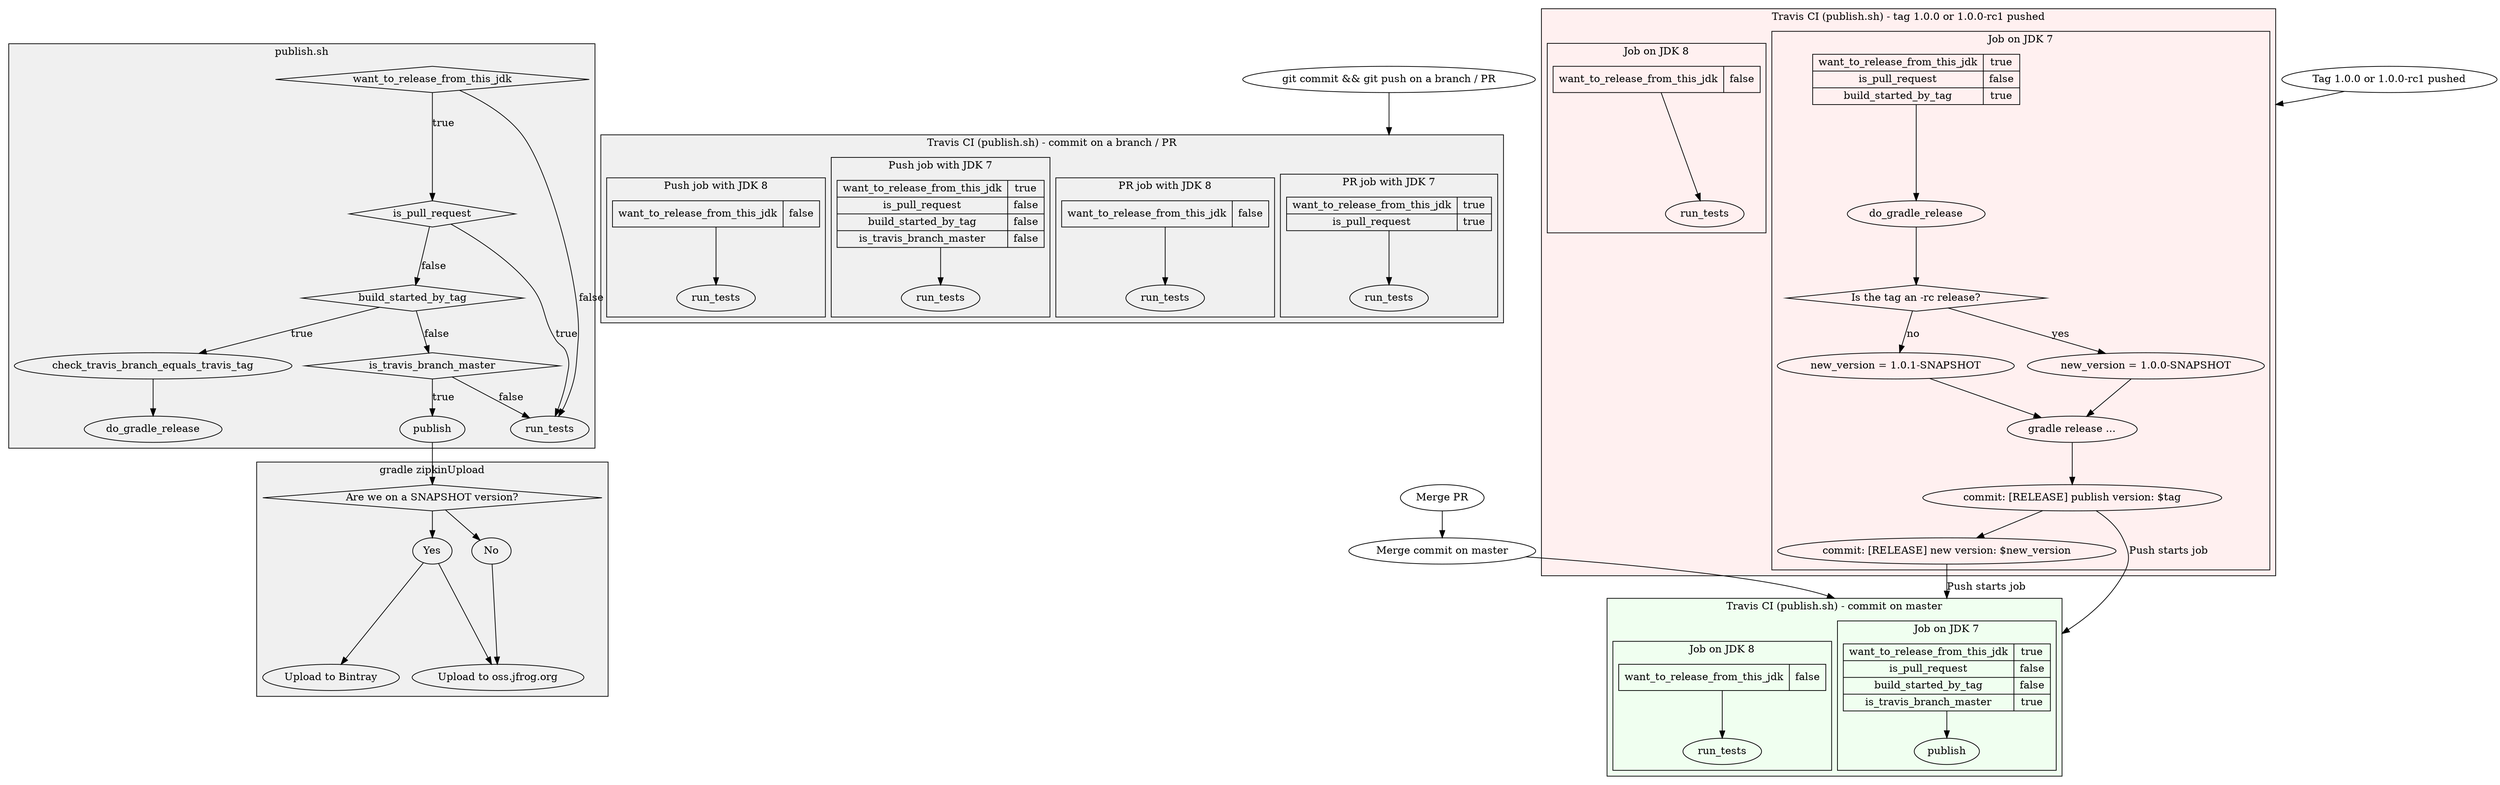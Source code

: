 digraph releaseflow {
        compound=true  # for connecting subgraphs

        subgraph cluster_publish_sh {
                label="publish.sh"
                bgcolor="#f0f0f0"
                want_to_release_from_this_jdk[shape=diamond]
                is_pull_request[shape=diamond]
                build_started_by_tag[shape=diamond]
                is_travis_branch_master[shape=diamond]

                want_to_release_from_this_jdk->run_tests [label=false]
                want_to_release_from_this_jdk->is_pull_request [label=true]

                is_pull_request->run_tests [label=true]
                is_pull_request->build_started_by_tag [label=false]

                build_started_by_tag->check_travis_branch_equals_travis_tag [label=true]
                build_started_by_tag->is_travis_branch_master [label=false]

                check_travis_branch_equals_travis_tag->do_gradle_release

                is_travis_branch_master->publish [label=true]
                is_travis_branch_master->run_tests [label=false]
        }

        subgraph cluster_zipkin_upload {
                label="gradle zipkinUpload"
                bgcolor="#f0f0f0"
                is_snapshot [label="Are we on a SNAPSHOT version?", shape=diamond]
                yes_snapshot [label="Yes"]
                no_snapshot [label="No"]
                zipkin_upload_bintray [label="Upload to Bintray"]
                zipkin_upload_ojo [label="Upload to oss.jfrog.org"]

                is_snapshot->yes_snapshot
                is_snapshot->no_snapshot

                yes_snapshot->zipkin_upload_bintray
                yes_snapshot->zipkin_upload_ojo

                no_snapshot->zipkin_upload_ojo
        }

        publish->is_snapshot

        commit_on_branch [label="git commit && git push on a branch / PR"]

        subgraph cluster_branch_travis {
                label="Travis CI (publish.sh) - commit on a branch / PR"
                bgcolor="#f0f0f0"
                subgraph cluster_branch_travis_pr_7 {
                        label="PR job with JDK 7"
                        branch_travis_pr_7_conditions
                        [
                         label="{want_to_release_from_this_jdk|is_pull_request}|{true|true}"
                         shape=record
                        ]
                        btpr7_run_tests [label=run_tests]
                        branch_travis_pr_7_conditions->btpr7_run_tests
                }
                subgraph cluster_branch_travis_pr_8 {
                        label="PR job with JDK 8"
                        branch_travis_pr_8_conditions
                        [
                         label="{want_to_release_from_this_jdk}|{false}"
                         shape=record
                        ]
                        btpr8_run_tests [label=run_tests]
                        branch_travis_pr_8_conditions->btpr8_run_tests
                }
                subgraph cluster_branch_travis_push_7 {
                        label="Push job with JDK 7"
                        branch_travis_push_7_conditions
                        [
                         label="{want_to_release_from_this_jdk|is_pull_request|build_started_by_tag|is_travis_branch_master}|{true|false|false|false}"
                         shape=record
                        ]
                        btpush7_run_tests [label=run_tests]
                        branch_travis_push_7_conditions->btpush7_run_tests
                }
                subgraph cluster_branch_travis_push_8 {
                        label="Push job with JDK 8"
                        branch_travis_push_8_conditions
                        [
                         label="{want_to_release_from_this_jdk}|{false}"
                         shape=record
                        ]
                        btpush8_run_tests [label=run_tests]
                        branch_travis_push_8_conditions->btpush8_run_tests
                }
        }

        commit_on_branch->branch_travis_pr_7_conditions [lhead=cluster_branch_travis]
                
        merge_pr[label="Merge PR"]
        merge_commit[label="Merge commit on master"]
        merge_pr->merge_commit

        subgraph cluster_master_travis {
                label="Travis CI (publish.sh) - commit on master"
                bgcolor="#f0fff0"
                subgraph cluster_master_travis_7 {
                        label="Job on JDK 7"
                        master_travis_7_conditions
                        [
                         label="{want_to_release_from_this_jdk|is_pull_request|build_started_by_tag|is_travis_branch_master}|{true|false|false|true}"
                         shape=record
                        ]
                        m7_publish [label=publish]
                        master_travis_7_conditions->m7_publish
                }
                subgraph cluster_master_travis_8 {
                        label="Job on JDK 8"
                        master_travis_8_conditions
                        [
                         label="{want_to_release_from_this_jdk}|{false}"
                         shape=record
                        ]
                        m8_run_tests [label=run_tests]
                        master_travis_8_conditions->m8_run_tests
                }
        }

        merge_commit->master_travis_7_conditions [lhead=cluster_master_travis]

        new_tag[label="Tag 1.0.0 or 1.0.0-rc1 pushed"]

        subgraph cluster_tag_travis {
                label="Travis CI (publish.sh) - tag 1.0.0 or 1.0.0-rc1 pushed"
                bgcolor="#fff0f0"

                subgraph cluster_tag_travis_7 {
                        label="Job on JDK 7"
                        tag_travis_7_conditions
                        [
                         label="{want_to_release_from_this_jdk|is_pull_request|build_started_by_tag}|{true|false|true}"
                         shape=record
                        ]
                        t7_rel [label="do_gradle_release"]
                        is_rc [shape=diamond, label="Is the tag an -rc release?"]

                        tag_travis_7_conditions->t7_rel
                        t7_rel->is_rc
                        
                        increment_version [label="new_version = 1.0.1-SNAPSHOT"]
                        leave_version [label="new_version = 1.0.0-SNAPSHOT"]
                        gradle_release [label="gradle release ..."]
                        pre_tag_commit [label="commit: [RELEASE] publish version: $tag"]
                        new_version_commit [label="commit: [RELEASE] new version: $new_version"]

                        is_rc->increment_version [label="no"]
                        is_rc->leave_version [label="yes"]

                        increment_version->gradle_release
                        leave_version->gradle_release
                        gradle_release->pre_tag_commit
                        pre_tag_commit->new_version_commit
                }

                
                subgraph cluster_tag_travis_8 {
                        label="Job on JDK 8"
                        tag_travis_8_conditions
                        [
                         label="{want_to_release_from_this_jdk}|{false}"
                         shape=record
                        ]
                        t8_run_tests [label=run_tests]
                        tag_travis_8_conditions->t8_run_tests
                }
                
        }
        
        new_tag->t8_run_tests [lhead=cluster_tag_travis]
        pre_tag_commit->master_travis_7_conditions [lhead=cluster_master_travis, label="Push starts job"]
        new_version_commit->master_travis_7_conditions [lhead=cluster_master_travis, label="Push starts job"]
}
